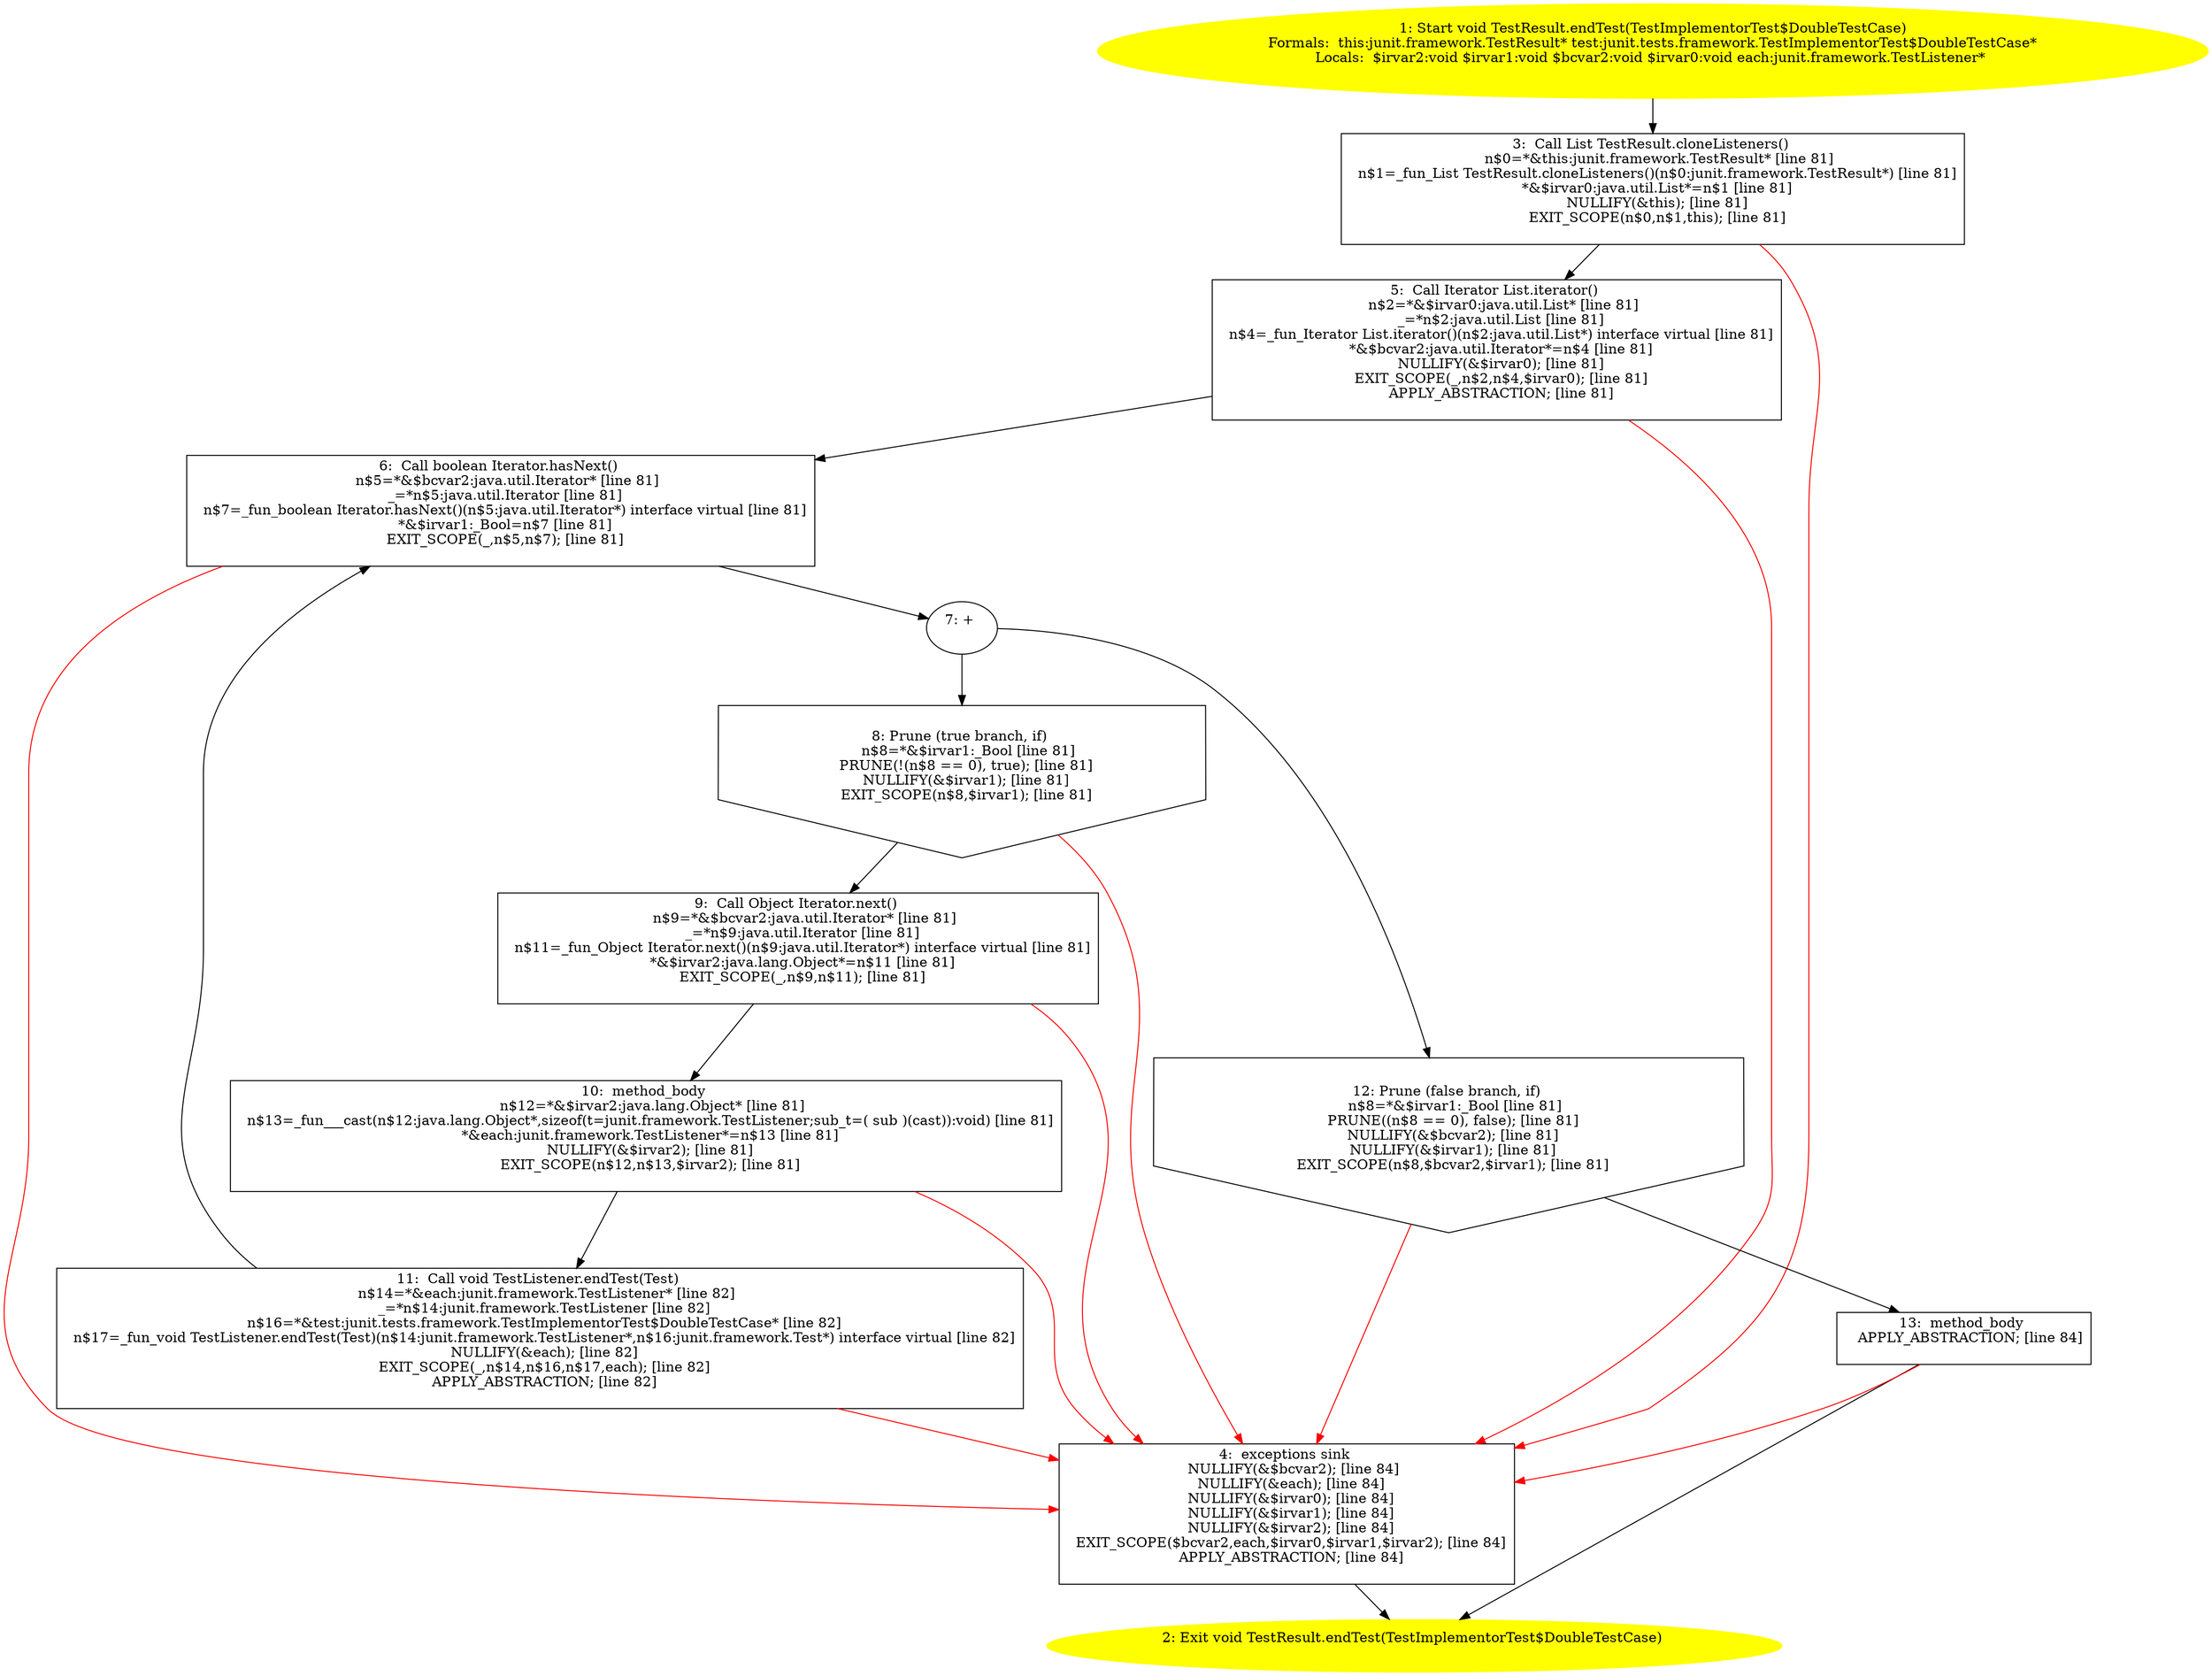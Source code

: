 /* @generated */
digraph cfg {
"junit.framework.TestResult.endTest(junit.tests.framework.TestImplementorTest$DoubleTestCase):void.343d03a39f7747964eea8a046817f457_1" [label="1: Start void TestResult.endTest(TestImplementorTest$DoubleTestCase)\nFormals:  this:junit.framework.TestResult* test:junit.tests.framework.TestImplementorTest$DoubleTestCase*\nLocals:  $irvar2:void $irvar1:void $bcvar2:void $irvar0:void each:junit.framework.TestListener* \n  " color=yellow style=filled]
	

	 "junit.framework.TestResult.endTest(junit.tests.framework.TestImplementorTest$DoubleTestCase):void.343d03a39f7747964eea8a046817f457_1" -> "junit.framework.TestResult.endTest(junit.tests.framework.TestImplementorTest$DoubleTestCase):void.343d03a39f7747964eea8a046817f457_3" ;
"junit.framework.TestResult.endTest(junit.tests.framework.TestImplementorTest$DoubleTestCase):void.343d03a39f7747964eea8a046817f457_2" [label="2: Exit void TestResult.endTest(TestImplementorTest$DoubleTestCase) \n  " color=yellow style=filled]
	

"junit.framework.TestResult.endTest(junit.tests.framework.TestImplementorTest$DoubleTestCase):void.343d03a39f7747964eea8a046817f457_3" [label="3:  Call List TestResult.cloneListeners() \n   n$0=*&this:junit.framework.TestResult* [line 81]\n  n$1=_fun_List TestResult.cloneListeners()(n$0:junit.framework.TestResult*) [line 81]\n  *&$irvar0:java.util.List*=n$1 [line 81]\n  NULLIFY(&this); [line 81]\n  EXIT_SCOPE(n$0,n$1,this); [line 81]\n " shape="box"]
	

	 "junit.framework.TestResult.endTest(junit.tests.framework.TestImplementorTest$DoubleTestCase):void.343d03a39f7747964eea8a046817f457_3" -> "junit.framework.TestResult.endTest(junit.tests.framework.TestImplementorTest$DoubleTestCase):void.343d03a39f7747964eea8a046817f457_5" ;
	 "junit.framework.TestResult.endTest(junit.tests.framework.TestImplementorTest$DoubleTestCase):void.343d03a39f7747964eea8a046817f457_3" -> "junit.framework.TestResult.endTest(junit.tests.framework.TestImplementorTest$DoubleTestCase):void.343d03a39f7747964eea8a046817f457_4" [color="red" ];
"junit.framework.TestResult.endTest(junit.tests.framework.TestImplementorTest$DoubleTestCase):void.343d03a39f7747964eea8a046817f457_4" [label="4:  exceptions sink \n   NULLIFY(&$bcvar2); [line 84]\n  NULLIFY(&each); [line 84]\n  NULLIFY(&$irvar0); [line 84]\n  NULLIFY(&$irvar1); [line 84]\n  NULLIFY(&$irvar2); [line 84]\n  EXIT_SCOPE($bcvar2,each,$irvar0,$irvar1,$irvar2); [line 84]\n  APPLY_ABSTRACTION; [line 84]\n " shape="box"]
	

	 "junit.framework.TestResult.endTest(junit.tests.framework.TestImplementorTest$DoubleTestCase):void.343d03a39f7747964eea8a046817f457_4" -> "junit.framework.TestResult.endTest(junit.tests.framework.TestImplementorTest$DoubleTestCase):void.343d03a39f7747964eea8a046817f457_2" ;
"junit.framework.TestResult.endTest(junit.tests.framework.TestImplementorTest$DoubleTestCase):void.343d03a39f7747964eea8a046817f457_5" [label="5:  Call Iterator List.iterator() \n   n$2=*&$irvar0:java.util.List* [line 81]\n  _=*n$2:java.util.List [line 81]\n  n$4=_fun_Iterator List.iterator()(n$2:java.util.List*) interface virtual [line 81]\n  *&$bcvar2:java.util.Iterator*=n$4 [line 81]\n  NULLIFY(&$irvar0); [line 81]\n  EXIT_SCOPE(_,n$2,n$4,$irvar0); [line 81]\n  APPLY_ABSTRACTION; [line 81]\n " shape="box"]
	

	 "junit.framework.TestResult.endTest(junit.tests.framework.TestImplementorTest$DoubleTestCase):void.343d03a39f7747964eea8a046817f457_5" -> "junit.framework.TestResult.endTest(junit.tests.framework.TestImplementorTest$DoubleTestCase):void.343d03a39f7747964eea8a046817f457_6" ;
	 "junit.framework.TestResult.endTest(junit.tests.framework.TestImplementorTest$DoubleTestCase):void.343d03a39f7747964eea8a046817f457_5" -> "junit.framework.TestResult.endTest(junit.tests.framework.TestImplementorTest$DoubleTestCase):void.343d03a39f7747964eea8a046817f457_4" [color="red" ];
"junit.framework.TestResult.endTest(junit.tests.framework.TestImplementorTest$DoubleTestCase):void.343d03a39f7747964eea8a046817f457_6" [label="6:  Call boolean Iterator.hasNext() \n   n$5=*&$bcvar2:java.util.Iterator* [line 81]\n  _=*n$5:java.util.Iterator [line 81]\n  n$7=_fun_boolean Iterator.hasNext()(n$5:java.util.Iterator*) interface virtual [line 81]\n  *&$irvar1:_Bool=n$7 [line 81]\n  EXIT_SCOPE(_,n$5,n$7); [line 81]\n " shape="box"]
	

	 "junit.framework.TestResult.endTest(junit.tests.framework.TestImplementorTest$DoubleTestCase):void.343d03a39f7747964eea8a046817f457_6" -> "junit.framework.TestResult.endTest(junit.tests.framework.TestImplementorTest$DoubleTestCase):void.343d03a39f7747964eea8a046817f457_7" ;
	 "junit.framework.TestResult.endTest(junit.tests.framework.TestImplementorTest$DoubleTestCase):void.343d03a39f7747964eea8a046817f457_6" -> "junit.framework.TestResult.endTest(junit.tests.framework.TestImplementorTest$DoubleTestCase):void.343d03a39f7747964eea8a046817f457_4" [color="red" ];
"junit.framework.TestResult.endTest(junit.tests.framework.TestImplementorTest$DoubleTestCase):void.343d03a39f7747964eea8a046817f457_7" [label="7: + \n  " ]
	

	 "junit.framework.TestResult.endTest(junit.tests.framework.TestImplementorTest$DoubleTestCase):void.343d03a39f7747964eea8a046817f457_7" -> "junit.framework.TestResult.endTest(junit.tests.framework.TestImplementorTest$DoubleTestCase):void.343d03a39f7747964eea8a046817f457_8" ;
	 "junit.framework.TestResult.endTest(junit.tests.framework.TestImplementorTest$DoubleTestCase):void.343d03a39f7747964eea8a046817f457_7" -> "junit.framework.TestResult.endTest(junit.tests.framework.TestImplementorTest$DoubleTestCase):void.343d03a39f7747964eea8a046817f457_12" ;
"junit.framework.TestResult.endTest(junit.tests.framework.TestImplementorTest$DoubleTestCase):void.343d03a39f7747964eea8a046817f457_8" [label="8: Prune (true branch, if) \n   n$8=*&$irvar1:_Bool [line 81]\n  PRUNE(!(n$8 == 0), true); [line 81]\n  NULLIFY(&$irvar1); [line 81]\n  EXIT_SCOPE(n$8,$irvar1); [line 81]\n " shape="invhouse"]
	

	 "junit.framework.TestResult.endTest(junit.tests.framework.TestImplementorTest$DoubleTestCase):void.343d03a39f7747964eea8a046817f457_8" -> "junit.framework.TestResult.endTest(junit.tests.framework.TestImplementorTest$DoubleTestCase):void.343d03a39f7747964eea8a046817f457_9" ;
	 "junit.framework.TestResult.endTest(junit.tests.framework.TestImplementorTest$DoubleTestCase):void.343d03a39f7747964eea8a046817f457_8" -> "junit.framework.TestResult.endTest(junit.tests.framework.TestImplementorTest$DoubleTestCase):void.343d03a39f7747964eea8a046817f457_4" [color="red" ];
"junit.framework.TestResult.endTest(junit.tests.framework.TestImplementorTest$DoubleTestCase):void.343d03a39f7747964eea8a046817f457_9" [label="9:  Call Object Iterator.next() \n   n$9=*&$bcvar2:java.util.Iterator* [line 81]\n  _=*n$9:java.util.Iterator [line 81]\n  n$11=_fun_Object Iterator.next()(n$9:java.util.Iterator*) interface virtual [line 81]\n  *&$irvar2:java.lang.Object*=n$11 [line 81]\n  EXIT_SCOPE(_,n$9,n$11); [line 81]\n " shape="box"]
	

	 "junit.framework.TestResult.endTest(junit.tests.framework.TestImplementorTest$DoubleTestCase):void.343d03a39f7747964eea8a046817f457_9" -> "junit.framework.TestResult.endTest(junit.tests.framework.TestImplementorTest$DoubleTestCase):void.343d03a39f7747964eea8a046817f457_10" ;
	 "junit.framework.TestResult.endTest(junit.tests.framework.TestImplementorTest$DoubleTestCase):void.343d03a39f7747964eea8a046817f457_9" -> "junit.framework.TestResult.endTest(junit.tests.framework.TestImplementorTest$DoubleTestCase):void.343d03a39f7747964eea8a046817f457_4" [color="red" ];
"junit.framework.TestResult.endTest(junit.tests.framework.TestImplementorTest$DoubleTestCase):void.343d03a39f7747964eea8a046817f457_10" [label="10:  method_body \n   n$12=*&$irvar2:java.lang.Object* [line 81]\n  n$13=_fun___cast(n$12:java.lang.Object*,sizeof(t=junit.framework.TestListener;sub_t=( sub )(cast)):void) [line 81]\n  *&each:junit.framework.TestListener*=n$13 [line 81]\n  NULLIFY(&$irvar2); [line 81]\n  EXIT_SCOPE(n$12,n$13,$irvar2); [line 81]\n " shape="box"]
	

	 "junit.framework.TestResult.endTest(junit.tests.framework.TestImplementorTest$DoubleTestCase):void.343d03a39f7747964eea8a046817f457_10" -> "junit.framework.TestResult.endTest(junit.tests.framework.TestImplementorTest$DoubleTestCase):void.343d03a39f7747964eea8a046817f457_11" ;
	 "junit.framework.TestResult.endTest(junit.tests.framework.TestImplementorTest$DoubleTestCase):void.343d03a39f7747964eea8a046817f457_10" -> "junit.framework.TestResult.endTest(junit.tests.framework.TestImplementorTest$DoubleTestCase):void.343d03a39f7747964eea8a046817f457_4" [color="red" ];
"junit.framework.TestResult.endTest(junit.tests.framework.TestImplementorTest$DoubleTestCase):void.343d03a39f7747964eea8a046817f457_11" [label="11:  Call void TestListener.endTest(Test) \n   n$14=*&each:junit.framework.TestListener* [line 82]\n  _=*n$14:junit.framework.TestListener [line 82]\n  n$16=*&test:junit.tests.framework.TestImplementorTest$DoubleTestCase* [line 82]\n  n$17=_fun_void TestListener.endTest(Test)(n$14:junit.framework.TestListener*,n$16:junit.framework.Test*) interface virtual [line 82]\n  NULLIFY(&each); [line 82]\n  EXIT_SCOPE(_,n$14,n$16,n$17,each); [line 82]\n  APPLY_ABSTRACTION; [line 82]\n " shape="box"]
	

	 "junit.framework.TestResult.endTest(junit.tests.framework.TestImplementorTest$DoubleTestCase):void.343d03a39f7747964eea8a046817f457_11" -> "junit.framework.TestResult.endTest(junit.tests.framework.TestImplementorTest$DoubleTestCase):void.343d03a39f7747964eea8a046817f457_6" ;
	 "junit.framework.TestResult.endTest(junit.tests.framework.TestImplementorTest$DoubleTestCase):void.343d03a39f7747964eea8a046817f457_11" -> "junit.framework.TestResult.endTest(junit.tests.framework.TestImplementorTest$DoubleTestCase):void.343d03a39f7747964eea8a046817f457_4" [color="red" ];
"junit.framework.TestResult.endTest(junit.tests.framework.TestImplementorTest$DoubleTestCase):void.343d03a39f7747964eea8a046817f457_12" [label="12: Prune (false branch, if) \n   n$8=*&$irvar1:_Bool [line 81]\n  PRUNE((n$8 == 0), false); [line 81]\n  NULLIFY(&$bcvar2); [line 81]\n  NULLIFY(&$irvar1); [line 81]\n  EXIT_SCOPE(n$8,$bcvar2,$irvar1); [line 81]\n " shape="invhouse"]
	

	 "junit.framework.TestResult.endTest(junit.tests.framework.TestImplementorTest$DoubleTestCase):void.343d03a39f7747964eea8a046817f457_12" -> "junit.framework.TestResult.endTest(junit.tests.framework.TestImplementorTest$DoubleTestCase):void.343d03a39f7747964eea8a046817f457_13" ;
	 "junit.framework.TestResult.endTest(junit.tests.framework.TestImplementorTest$DoubleTestCase):void.343d03a39f7747964eea8a046817f457_12" -> "junit.framework.TestResult.endTest(junit.tests.framework.TestImplementorTest$DoubleTestCase):void.343d03a39f7747964eea8a046817f457_4" [color="red" ];
"junit.framework.TestResult.endTest(junit.tests.framework.TestImplementorTest$DoubleTestCase):void.343d03a39f7747964eea8a046817f457_13" [label="13:  method_body \n   APPLY_ABSTRACTION; [line 84]\n " shape="box"]
	

	 "junit.framework.TestResult.endTest(junit.tests.framework.TestImplementorTest$DoubleTestCase):void.343d03a39f7747964eea8a046817f457_13" -> "junit.framework.TestResult.endTest(junit.tests.framework.TestImplementorTest$DoubleTestCase):void.343d03a39f7747964eea8a046817f457_2" ;
	 "junit.framework.TestResult.endTest(junit.tests.framework.TestImplementorTest$DoubleTestCase):void.343d03a39f7747964eea8a046817f457_13" -> "junit.framework.TestResult.endTest(junit.tests.framework.TestImplementorTest$DoubleTestCase):void.343d03a39f7747964eea8a046817f457_4" [color="red" ];
}
